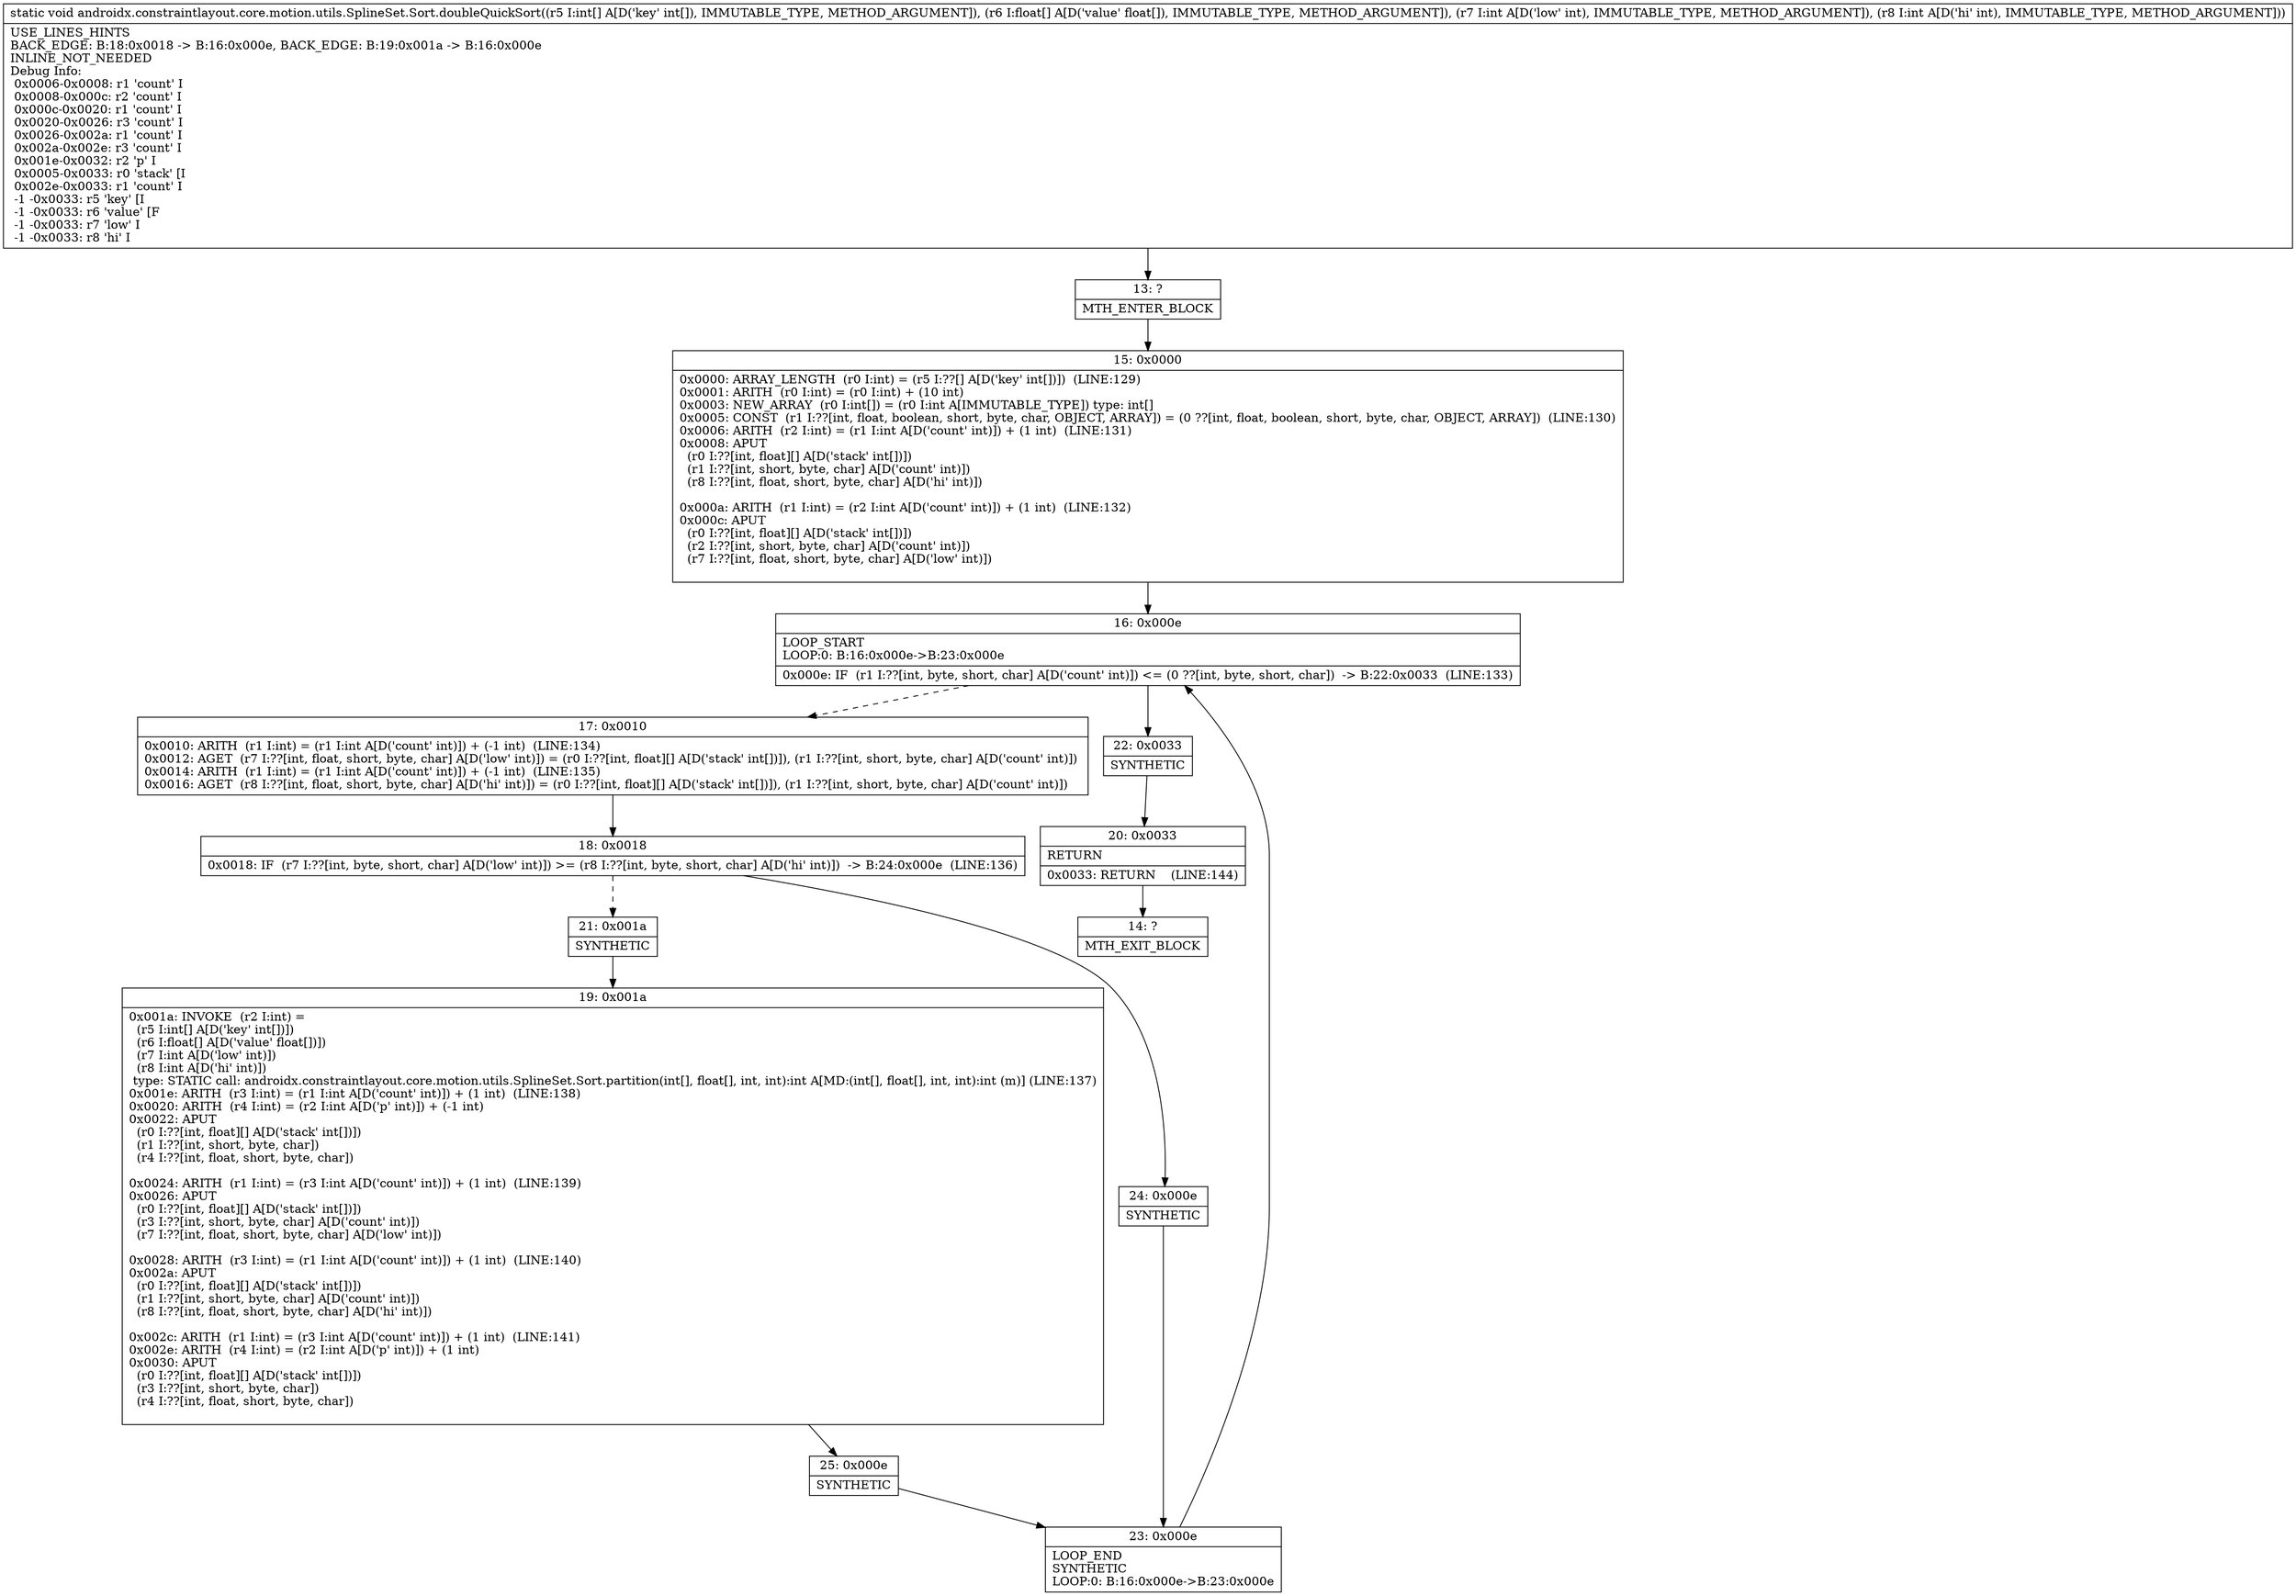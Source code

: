 digraph "CFG forandroidx.constraintlayout.core.motion.utils.SplineSet.Sort.doubleQuickSort([I[FII)V" {
Node_13 [shape=record,label="{13\:\ ?|MTH_ENTER_BLOCK\l}"];
Node_15 [shape=record,label="{15\:\ 0x0000|0x0000: ARRAY_LENGTH  (r0 I:int) = (r5 I:??[] A[D('key' int[])])  (LINE:129)\l0x0001: ARITH  (r0 I:int) = (r0 I:int) + (10 int) \l0x0003: NEW_ARRAY  (r0 I:int[]) = (r0 I:int A[IMMUTABLE_TYPE]) type: int[] \l0x0005: CONST  (r1 I:??[int, float, boolean, short, byte, char, OBJECT, ARRAY]) = (0 ??[int, float, boolean, short, byte, char, OBJECT, ARRAY])  (LINE:130)\l0x0006: ARITH  (r2 I:int) = (r1 I:int A[D('count' int)]) + (1 int)  (LINE:131)\l0x0008: APUT  \l  (r0 I:??[int, float][] A[D('stack' int[])])\l  (r1 I:??[int, short, byte, char] A[D('count' int)])\l  (r8 I:??[int, float, short, byte, char] A[D('hi' int)])\l \l0x000a: ARITH  (r1 I:int) = (r2 I:int A[D('count' int)]) + (1 int)  (LINE:132)\l0x000c: APUT  \l  (r0 I:??[int, float][] A[D('stack' int[])])\l  (r2 I:??[int, short, byte, char] A[D('count' int)])\l  (r7 I:??[int, float, short, byte, char] A[D('low' int)])\l \l}"];
Node_16 [shape=record,label="{16\:\ 0x000e|LOOP_START\lLOOP:0: B:16:0x000e\-\>B:23:0x000e\l|0x000e: IF  (r1 I:??[int, byte, short, char] A[D('count' int)]) \<= (0 ??[int, byte, short, char])  \-\> B:22:0x0033  (LINE:133)\l}"];
Node_17 [shape=record,label="{17\:\ 0x0010|0x0010: ARITH  (r1 I:int) = (r1 I:int A[D('count' int)]) + (\-1 int)  (LINE:134)\l0x0012: AGET  (r7 I:??[int, float, short, byte, char] A[D('low' int)]) = (r0 I:??[int, float][] A[D('stack' int[])]), (r1 I:??[int, short, byte, char] A[D('count' int)]) \l0x0014: ARITH  (r1 I:int) = (r1 I:int A[D('count' int)]) + (\-1 int)  (LINE:135)\l0x0016: AGET  (r8 I:??[int, float, short, byte, char] A[D('hi' int)]) = (r0 I:??[int, float][] A[D('stack' int[])]), (r1 I:??[int, short, byte, char] A[D('count' int)]) \l}"];
Node_18 [shape=record,label="{18\:\ 0x0018|0x0018: IF  (r7 I:??[int, byte, short, char] A[D('low' int)]) \>= (r8 I:??[int, byte, short, char] A[D('hi' int)])  \-\> B:24:0x000e  (LINE:136)\l}"];
Node_21 [shape=record,label="{21\:\ 0x001a|SYNTHETIC\l}"];
Node_19 [shape=record,label="{19\:\ 0x001a|0x001a: INVOKE  (r2 I:int) = \l  (r5 I:int[] A[D('key' int[])])\l  (r6 I:float[] A[D('value' float[])])\l  (r7 I:int A[D('low' int)])\l  (r8 I:int A[D('hi' int)])\l type: STATIC call: androidx.constraintlayout.core.motion.utils.SplineSet.Sort.partition(int[], float[], int, int):int A[MD:(int[], float[], int, int):int (m)] (LINE:137)\l0x001e: ARITH  (r3 I:int) = (r1 I:int A[D('count' int)]) + (1 int)  (LINE:138)\l0x0020: ARITH  (r4 I:int) = (r2 I:int A[D('p' int)]) + (\-1 int) \l0x0022: APUT  \l  (r0 I:??[int, float][] A[D('stack' int[])])\l  (r1 I:??[int, short, byte, char])\l  (r4 I:??[int, float, short, byte, char])\l \l0x0024: ARITH  (r1 I:int) = (r3 I:int A[D('count' int)]) + (1 int)  (LINE:139)\l0x0026: APUT  \l  (r0 I:??[int, float][] A[D('stack' int[])])\l  (r3 I:??[int, short, byte, char] A[D('count' int)])\l  (r7 I:??[int, float, short, byte, char] A[D('low' int)])\l \l0x0028: ARITH  (r3 I:int) = (r1 I:int A[D('count' int)]) + (1 int)  (LINE:140)\l0x002a: APUT  \l  (r0 I:??[int, float][] A[D('stack' int[])])\l  (r1 I:??[int, short, byte, char] A[D('count' int)])\l  (r8 I:??[int, float, short, byte, char] A[D('hi' int)])\l \l0x002c: ARITH  (r1 I:int) = (r3 I:int A[D('count' int)]) + (1 int)  (LINE:141)\l0x002e: ARITH  (r4 I:int) = (r2 I:int A[D('p' int)]) + (1 int) \l0x0030: APUT  \l  (r0 I:??[int, float][] A[D('stack' int[])])\l  (r3 I:??[int, short, byte, char])\l  (r4 I:??[int, float, short, byte, char])\l \l}"];
Node_25 [shape=record,label="{25\:\ 0x000e|SYNTHETIC\l}"];
Node_23 [shape=record,label="{23\:\ 0x000e|LOOP_END\lSYNTHETIC\lLOOP:0: B:16:0x000e\-\>B:23:0x000e\l}"];
Node_24 [shape=record,label="{24\:\ 0x000e|SYNTHETIC\l}"];
Node_22 [shape=record,label="{22\:\ 0x0033|SYNTHETIC\l}"];
Node_20 [shape=record,label="{20\:\ 0x0033|RETURN\l|0x0033: RETURN    (LINE:144)\l}"];
Node_14 [shape=record,label="{14\:\ ?|MTH_EXIT_BLOCK\l}"];
MethodNode[shape=record,label="{static void androidx.constraintlayout.core.motion.utils.SplineSet.Sort.doubleQuickSort((r5 I:int[] A[D('key' int[]), IMMUTABLE_TYPE, METHOD_ARGUMENT]), (r6 I:float[] A[D('value' float[]), IMMUTABLE_TYPE, METHOD_ARGUMENT]), (r7 I:int A[D('low' int), IMMUTABLE_TYPE, METHOD_ARGUMENT]), (r8 I:int A[D('hi' int), IMMUTABLE_TYPE, METHOD_ARGUMENT]))  | USE_LINES_HINTS\lBACK_EDGE: B:18:0x0018 \-\> B:16:0x000e, BACK_EDGE: B:19:0x001a \-\> B:16:0x000e\lINLINE_NOT_NEEDED\lDebug Info:\l  0x0006\-0x0008: r1 'count' I\l  0x0008\-0x000c: r2 'count' I\l  0x000c\-0x0020: r1 'count' I\l  0x0020\-0x0026: r3 'count' I\l  0x0026\-0x002a: r1 'count' I\l  0x002a\-0x002e: r3 'count' I\l  0x001e\-0x0032: r2 'p' I\l  0x0005\-0x0033: r0 'stack' [I\l  0x002e\-0x0033: r1 'count' I\l  \-1 \-0x0033: r5 'key' [I\l  \-1 \-0x0033: r6 'value' [F\l  \-1 \-0x0033: r7 'low' I\l  \-1 \-0x0033: r8 'hi' I\l}"];
MethodNode -> Node_13;Node_13 -> Node_15;
Node_15 -> Node_16;
Node_16 -> Node_17[style=dashed];
Node_16 -> Node_22;
Node_17 -> Node_18;
Node_18 -> Node_21[style=dashed];
Node_18 -> Node_24;
Node_21 -> Node_19;
Node_19 -> Node_25;
Node_25 -> Node_23;
Node_23 -> Node_16;
Node_24 -> Node_23;
Node_22 -> Node_20;
Node_20 -> Node_14;
}


